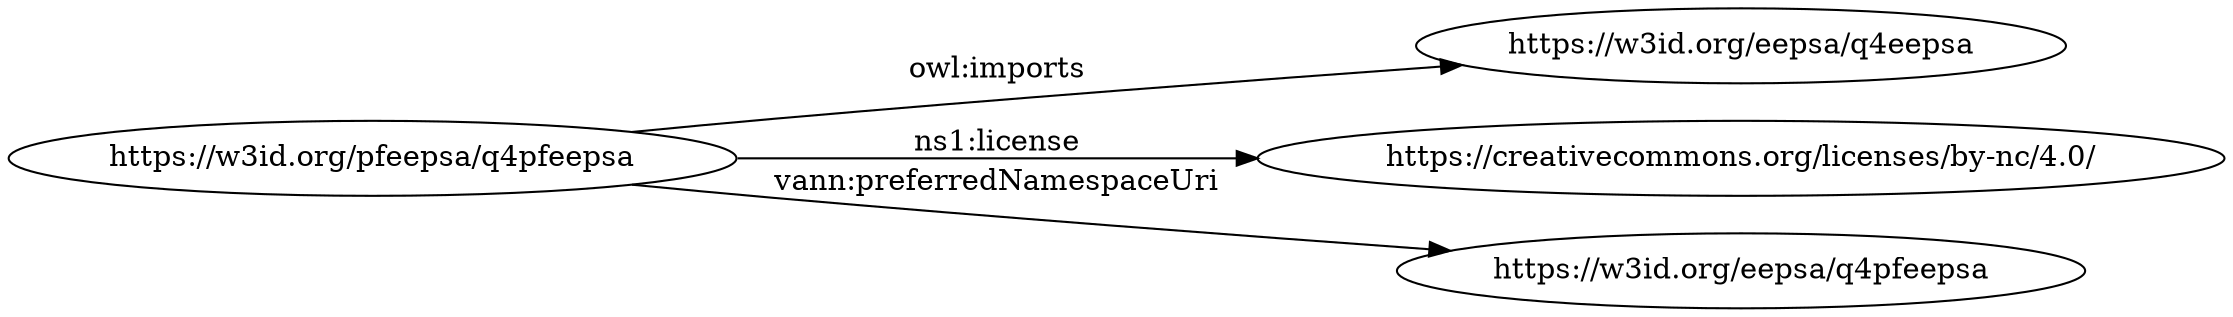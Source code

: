 digraph ar2dtool_diagram { 
rankdir=LR;
size="1501"
	"https://w3id.org/pfeepsa/q4pfeepsa" -> "https://w3id.org/eepsa/q4eepsa" [ label = "owl:imports" ];
	"https://w3id.org/pfeepsa/q4pfeepsa" -> "https://creativecommons.org/licenses/by-nc/4.0/" [ label = "ns1:license" ];
	"https://w3id.org/pfeepsa/q4pfeepsa" -> "https://w3id.org/eepsa/q4pfeepsa" [ label = "vann:preferredNamespaceUri" ];

}
